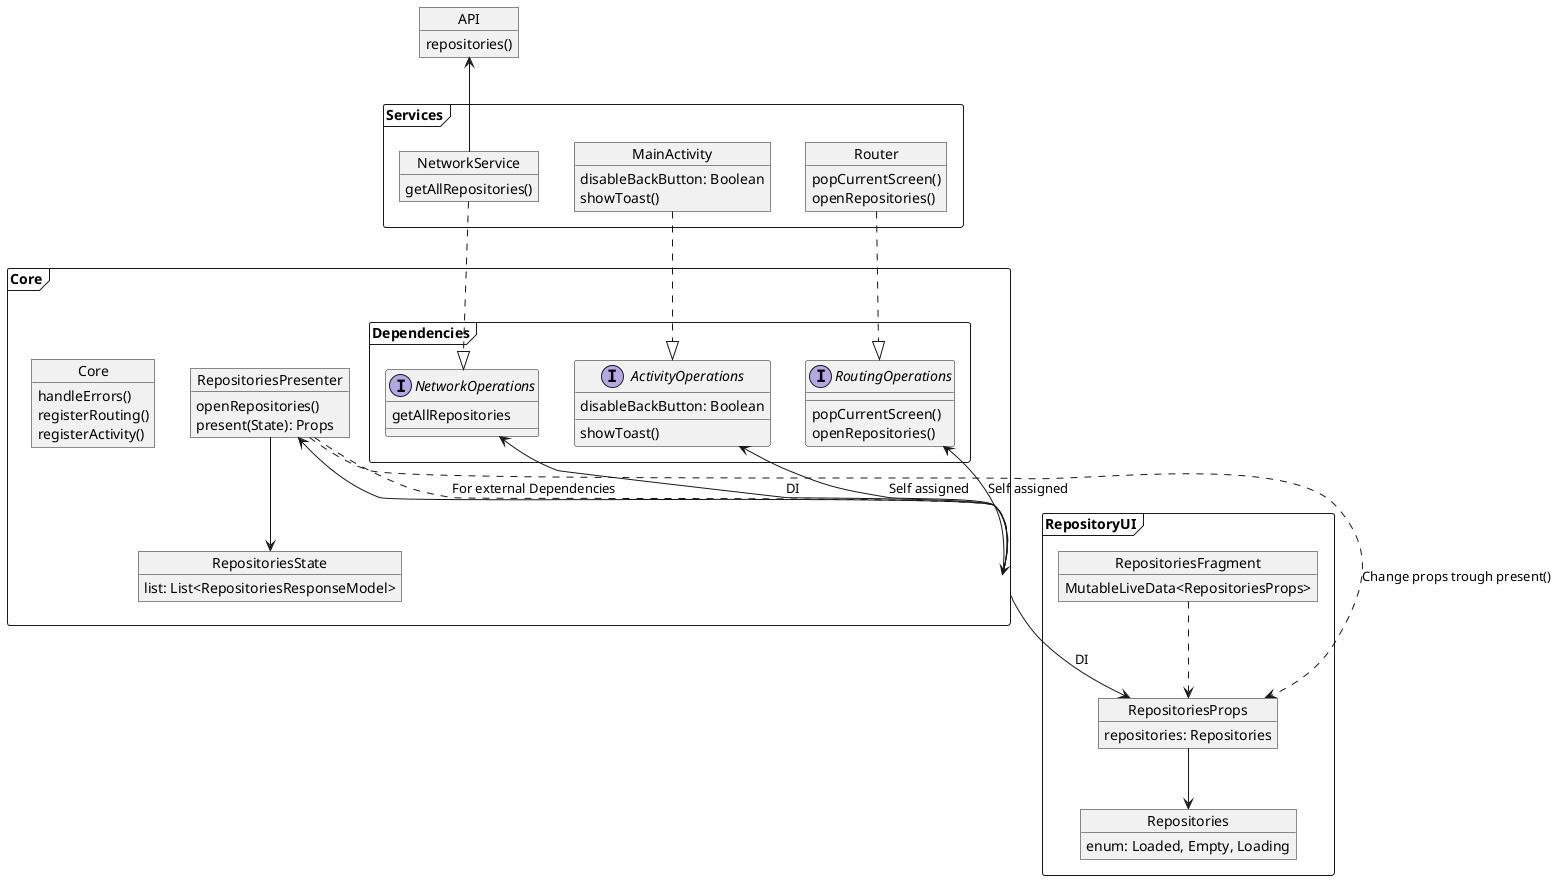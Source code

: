 @startuml Object Sctructure Diagramm

object API {
    repositories()
}
frame Services {
    object NetworkService {
        getAllRepositories()
    }
    object MainActivity {
        disableBackButton: Boolean
        showToast()
    }
    object Router {
        popCurrentScreen()
        openRepositories()
    }
}

frame Core {
    object Core {
        handleErrors()
        registerRouting()
        registerActivity()
    }
    frame Dependencies {
        interface NetworkOperations {
            getAllRepositories
        }
        interface ActivityOperations {
            disableBackButton: Boolean
            showToast()
        }
        interface RoutingOperations  {
            popCurrentScreen()
            openRepositories()
        }   
    }
    object RepositoriesPresenter {
        openRepositories()
        present(State): Props
    }
    object RepositoriesState {
        list: List<RepositoriesResponseModel>
    }
}

frame RepositoryUI {
    object RepositoriesProps {
        repositories: Repositories
    }
    object Repositories {
        enum: Loaded, Empty, Loading
    }
    object RepositoriesFragment {
        MutableLiveData<RepositoriesProps>
    }
}

NetworkService -up-> API
NetworkService ..|> NetworkOperations
MainActivity ..|> ActivityOperations
Router ..|> RoutingOperations

Core --> RepositoriesProps : DI
Core -left-> RepositoriesPresenter

Core -up-> NetworkOperations : DI
Core -up-> ActivityOperations : Self assigned
Core -up-> RoutingOperations : Self assigned

RepositoriesPresenter ..> Core : For external Dependencies
RepositoriesPresenter ..> RepositoriesProps : Change props trough present()
RepositoriesPresenter --> RepositoriesState
RepositoriesProps --> Repositories
RepositoriesFragment ..> RepositoriesProps

@enduml